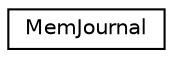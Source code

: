 digraph "Graphical Class Hierarchy"
{
 // LATEX_PDF_SIZE
  edge [fontname="Helvetica",fontsize="10",labelfontname="Helvetica",labelfontsize="10"];
  node [fontname="Helvetica",fontsize="10",shape=record];
  rankdir="LR";
  Node0 [label="MemJournal",height=0.2,width=0.4,color="black", fillcolor="white", style="filled",URL="$db/d1b/sqlite3_8c.html#d2/dd5/structMemJournal",tooltip=" "];
}
